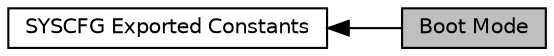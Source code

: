 digraph "Boot Mode"
{
  edge [fontname="Helvetica",fontsize="10",labelfontname="Helvetica",labelfontsize="10"];
  node [fontname="Helvetica",fontsize="10",shape=box];
  rankdir=LR;
  Node1 [label="Boot Mode",height=0.2,width=0.4,color="black", fillcolor="grey75", style="filled", fontcolor="black",tooltip=" "];
  Node2 [label="SYSCFG Exported Constants",height=0.2,width=0.4,color="black", fillcolor="white", style="filled",URL="$group__SYSCFG__Exported__Constants.html",tooltip=" "];
  Node2->Node1 [shape=plaintext, dir="back", style="solid"];
}
